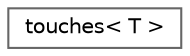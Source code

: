 digraph "类继承关系图"
{
 // LATEX_PDF_SIZE
  bgcolor="transparent";
  edge [fontname=Helvetica,fontsize=10,labelfontname=Helvetica,labelfontsize=10];
  node [fontname=Helvetica,fontsize=10,shape=box,height=0.2,width=0.4];
  rankdir="LR";
  Node0 [id="Node000000",label="touches\< T \>",height=0.2,width=0.4,color="grey40", fillcolor="white", style="filled",URL="$structtouches.html",tooltip=" "];
}
